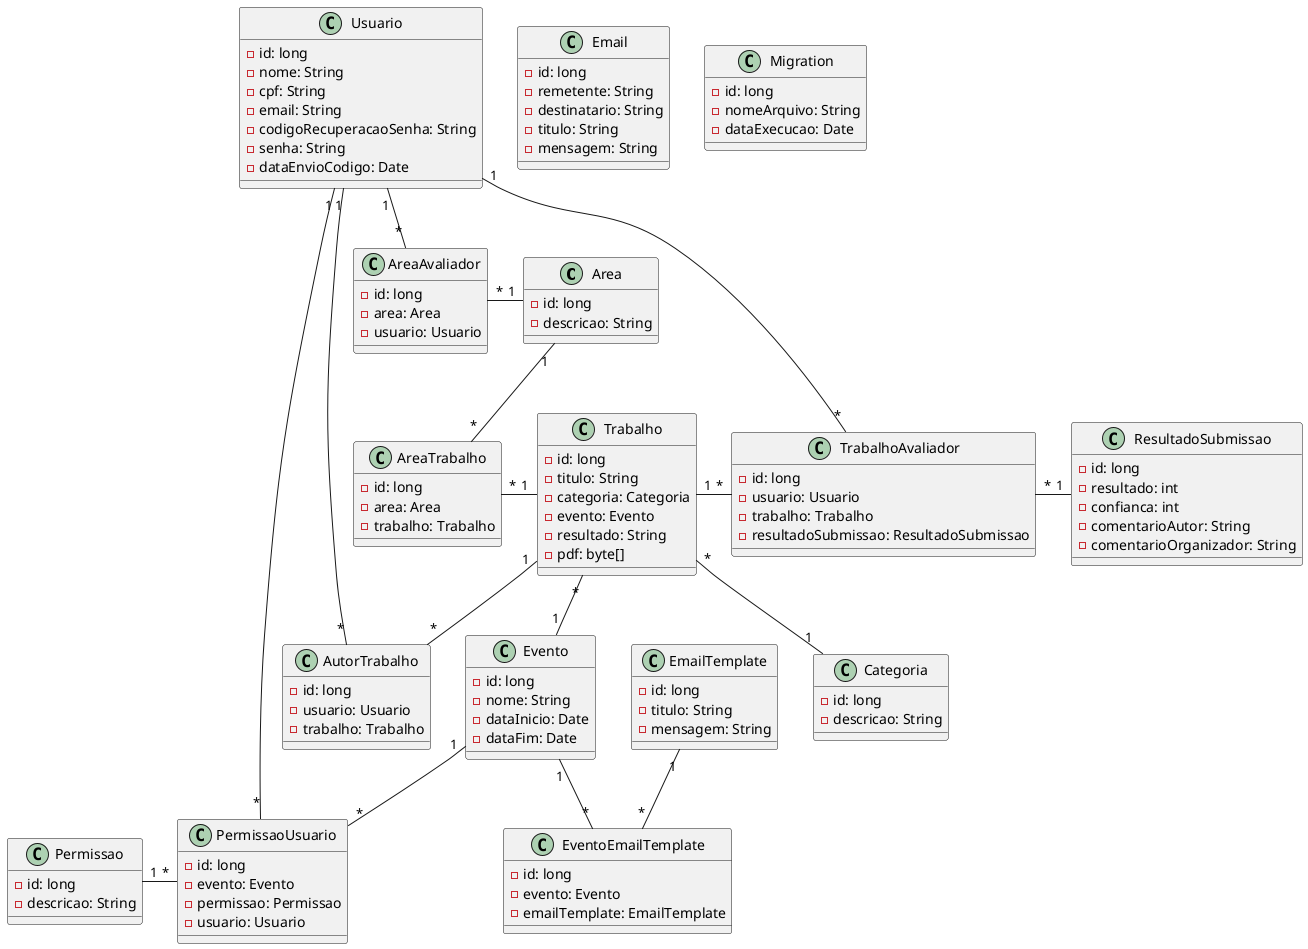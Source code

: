 @startuml

class Area {
- id: long
- descricao: String
}

class AreaAvaliador {
- id: long
- area: Area
- usuario: Usuario
}

class AreaTrabalho {
- id: long
- area: Area
- trabalho: Trabalho
}

class AutorTrabalho {
- id: long
- usuario: Usuario
- trabalho: Trabalho
}

class Categoria {
- id: long
- descricao: String
}

class Email {
- id: long
- remetente: String
- destinatario: String
- titulo: String
- mensagem: String
}

class EmailTemplate {
- id: long
- titulo: String
- mensagem: String
}

class Evento {
- id: long
- nome: String
- dataInicio: Date
- dataFim: Date
}

class EventoEmailTemplate {
- id: long
- evento: Evento
- emailTemplate: EmailTemplate
}

class Migration {
- id: long
- nomeArquivo: String
- dataExecucao: Date
}

class Permissao {
- id: long
- descricao: String
}

class PermissaoUsuario {
- id: long
- evento: Evento
- permissao: Permissao
- usuario: Usuario
}

class ResultadoSubmissao {
- id: long
- resultado: int
- confianca: int
- comentarioAutor: String
- comentarioOrganizador: String
}

class Trabalho {
- id: long
- titulo: String
- categoria: Categoria
- evento: Evento
- resultado: String
- pdf: byte[]
}

class TrabalhoAvaliador {
- id: long
- usuario: Usuario
- trabalho: Trabalho
- resultadoSubmissao: ResultadoSubmissao
}

class Usuario {
- id: long
- nome: String
- cpf: String
- email: String
- codigoRecuperacaoSenha: String
- senha: String
- dataEnvioCodigo: Date
}

Area "1" -left- "*" AreaAvaliador
Area "1" -- "*" AreaTrabalho
Usuario "1" -down- "*" AreaAvaliador
Usuario "1" -left- "*" AutorTrabalho
Usuario "1" -down- "*" TrabalhoAvaliador
Usuario "1" -up- "*" PermissaoUsuario
Trabalho "1" -down- "*" AutorTrabalho
Trabalho "1" -left- "*" AreaTrabalho
Trabalho "*" -- "1" Categoria
Trabalho "*" -- "1" Evento
Trabalho "1" -right- "*" TrabalhoAvaliador
Permissao "1" -right- "*" PermissaoUsuario
Evento "1" -- "*" PermissaoUsuario
Evento "1" -- "*" EventoEmailTemplate
EmailTemplate "1" -- "*" EventoEmailTemplate
ResultadoSubmissao "1" -left- "*" TrabalhoAvaliador

@enduml